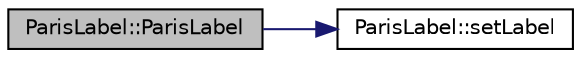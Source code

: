 digraph "ParisLabel::ParisLabel"
{
 // LATEX_PDF_SIZE
  edge [fontname="Helvetica",fontsize="10",labelfontname="Helvetica",labelfontsize="10"];
  node [fontname="Helvetica",fontsize="10",shape=record];
  rankdir="LR";
  Node1 [label="ParisLabel::ParisLabel",height=0.2,width=0.4,color="black", fillcolor="grey75", style="filled", fontcolor="black",tooltip=" "];
  Node1 -> Node2 [color="midnightblue",fontsize="10",style="solid",fontname="Helvetica"];
  Node2 [label="ParisLabel::setLabel",height=0.2,width=0.4,color="black", fillcolor="white", style="filled",URL="$class_paris_label.html#ad6c412d1c581cb24fbb308172d5466e3",tooltip=" "];
}
